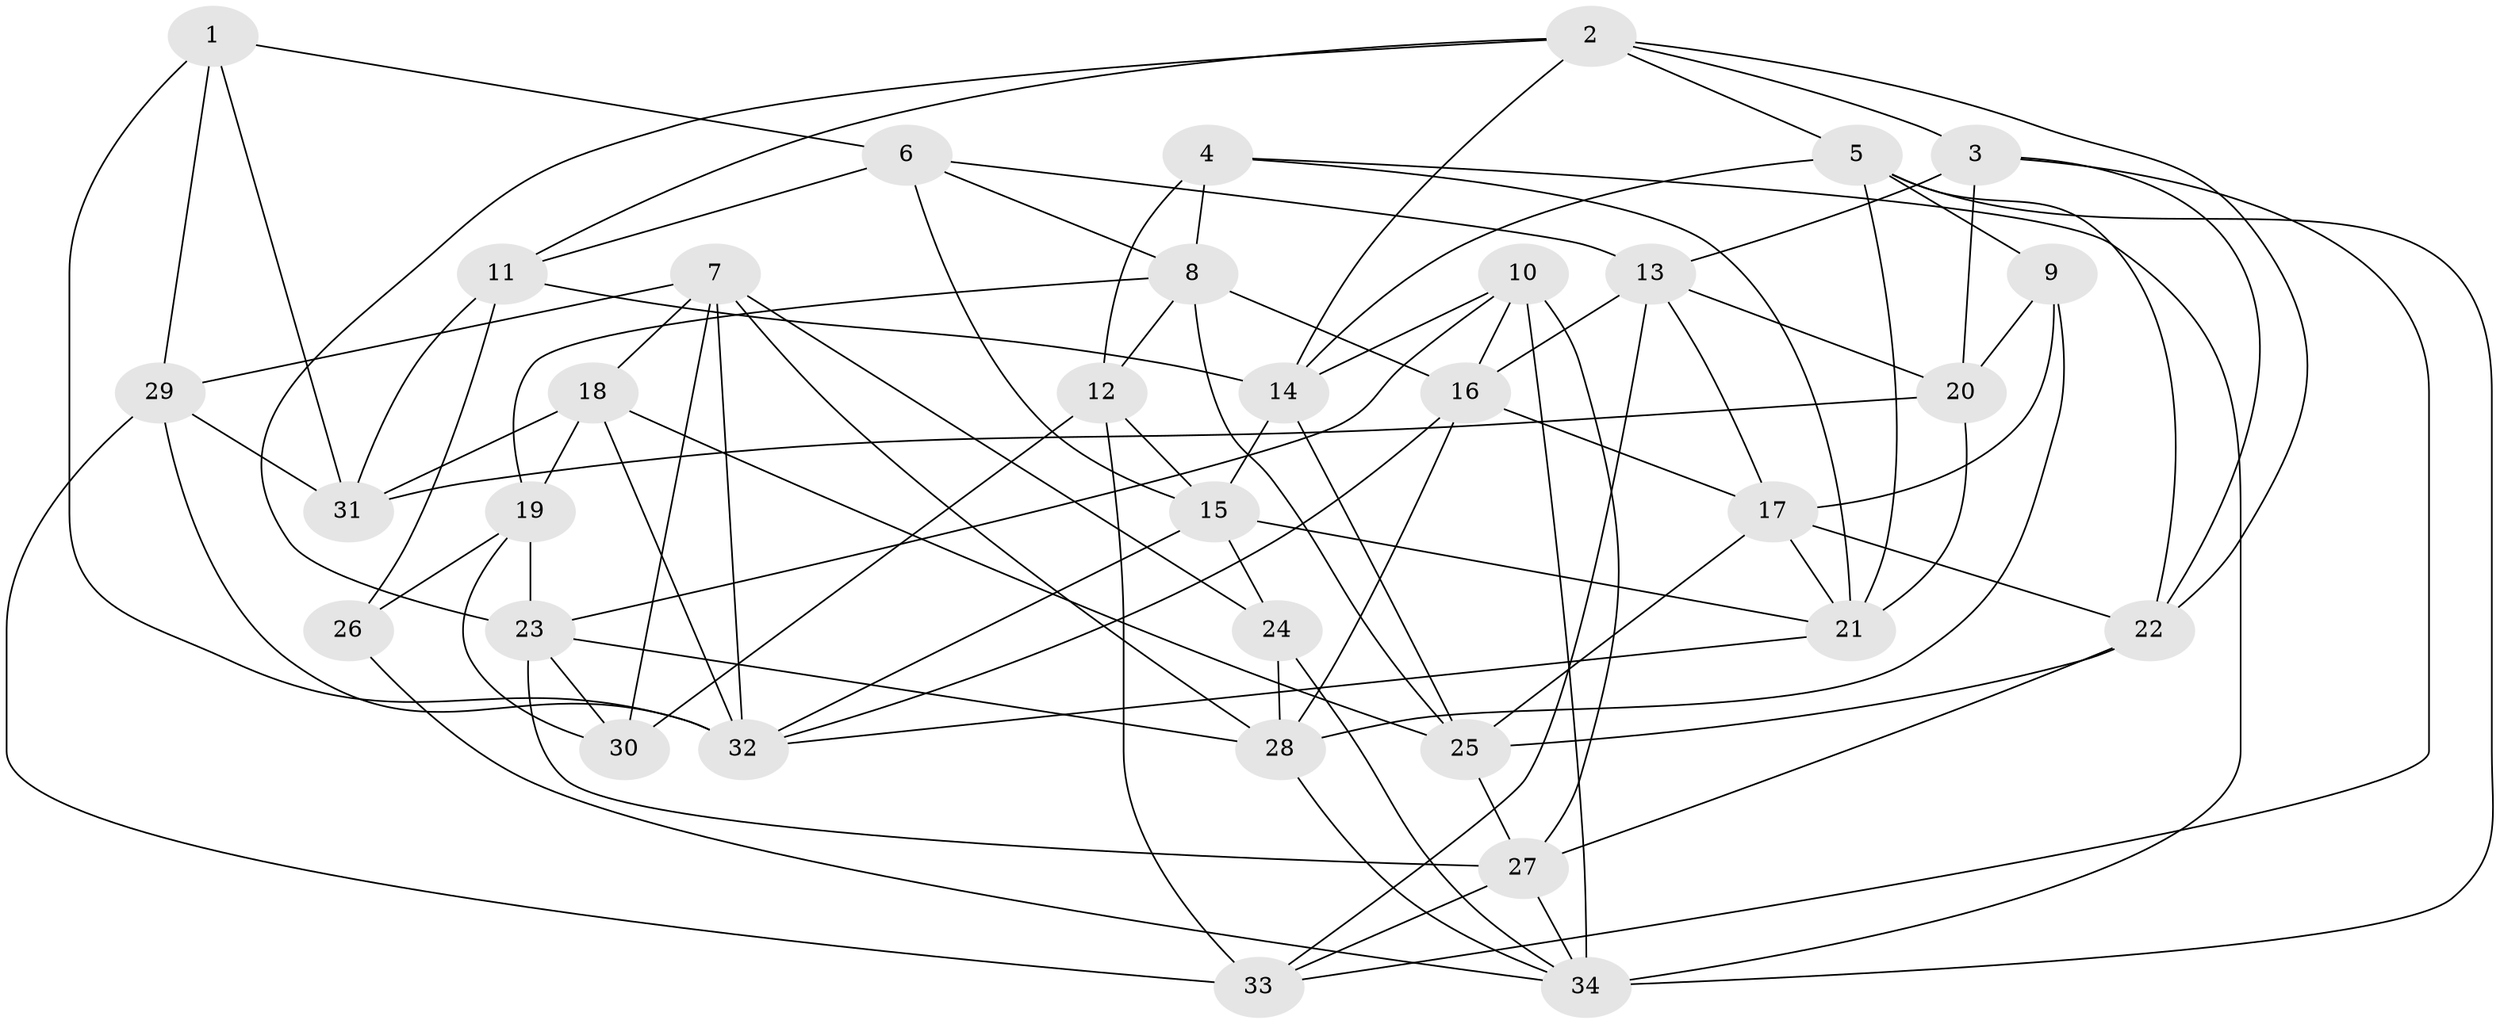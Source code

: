 // original degree distribution, {4: 1.0}
// Generated by graph-tools (version 1.1) at 2025/03/03/09/25 03:03:01]
// undirected, 34 vertices, 91 edges
graph export_dot {
graph [start="1"]
  node [color=gray90,style=filled];
  1;
  2;
  3;
  4;
  5;
  6;
  7;
  8;
  9;
  10;
  11;
  12;
  13;
  14;
  15;
  16;
  17;
  18;
  19;
  20;
  21;
  22;
  23;
  24;
  25;
  26;
  27;
  28;
  29;
  30;
  31;
  32;
  33;
  34;
  1 -- 6 [weight=1.0];
  1 -- 29 [weight=1.0];
  1 -- 31 [weight=1.0];
  1 -- 32 [weight=1.0];
  2 -- 3 [weight=1.0];
  2 -- 5 [weight=1.0];
  2 -- 11 [weight=1.0];
  2 -- 14 [weight=1.0];
  2 -- 22 [weight=1.0];
  2 -- 23 [weight=1.0];
  3 -- 13 [weight=1.0];
  3 -- 20 [weight=2.0];
  3 -- 22 [weight=1.0];
  3 -- 33 [weight=1.0];
  4 -- 8 [weight=1.0];
  4 -- 12 [weight=1.0];
  4 -- 21 [weight=1.0];
  4 -- 34 [weight=1.0];
  5 -- 9 [weight=1.0];
  5 -- 14 [weight=1.0];
  5 -- 21 [weight=1.0];
  5 -- 22 [weight=1.0];
  5 -- 34 [weight=1.0];
  6 -- 8 [weight=1.0];
  6 -- 11 [weight=2.0];
  6 -- 13 [weight=1.0];
  6 -- 15 [weight=1.0];
  7 -- 18 [weight=1.0];
  7 -- 24 [weight=1.0];
  7 -- 28 [weight=1.0];
  7 -- 29 [weight=1.0];
  7 -- 30 [weight=1.0];
  7 -- 32 [weight=1.0];
  8 -- 12 [weight=1.0];
  8 -- 16 [weight=1.0];
  8 -- 19 [weight=1.0];
  8 -- 25 [weight=1.0];
  9 -- 17 [weight=1.0];
  9 -- 20 [weight=1.0];
  9 -- 28 [weight=1.0];
  10 -- 14 [weight=1.0];
  10 -- 16 [weight=1.0];
  10 -- 23 [weight=1.0];
  10 -- 27 [weight=1.0];
  10 -- 34 [weight=2.0];
  11 -- 14 [weight=1.0];
  11 -- 26 [weight=2.0];
  11 -- 31 [weight=2.0];
  12 -- 15 [weight=1.0];
  12 -- 30 [weight=1.0];
  12 -- 33 [weight=2.0];
  13 -- 16 [weight=1.0];
  13 -- 17 [weight=1.0];
  13 -- 20 [weight=1.0];
  13 -- 33 [weight=1.0];
  14 -- 15 [weight=1.0];
  14 -- 25 [weight=1.0];
  15 -- 21 [weight=1.0];
  15 -- 24 [weight=1.0];
  15 -- 32 [weight=1.0];
  16 -- 17 [weight=1.0];
  16 -- 28 [weight=1.0];
  16 -- 32 [weight=1.0];
  17 -- 21 [weight=1.0];
  17 -- 22 [weight=1.0];
  17 -- 25 [weight=1.0];
  18 -- 19 [weight=2.0];
  18 -- 25 [weight=1.0];
  18 -- 31 [weight=1.0];
  18 -- 32 [weight=1.0];
  19 -- 23 [weight=1.0];
  19 -- 26 [weight=1.0];
  19 -- 30 [weight=1.0];
  20 -- 21 [weight=1.0];
  20 -- 31 [weight=1.0];
  21 -- 32 [weight=1.0];
  22 -- 25 [weight=1.0];
  22 -- 27 [weight=1.0];
  23 -- 27 [weight=1.0];
  23 -- 28 [weight=1.0];
  23 -- 30 [weight=1.0];
  24 -- 28 [weight=1.0];
  24 -- 34 [weight=1.0];
  25 -- 27 [weight=1.0];
  26 -- 34 [weight=1.0];
  27 -- 33 [weight=1.0];
  27 -- 34 [weight=1.0];
  28 -- 34 [weight=1.0];
  29 -- 31 [weight=1.0];
  29 -- 32 [weight=2.0];
  29 -- 33 [weight=1.0];
}

